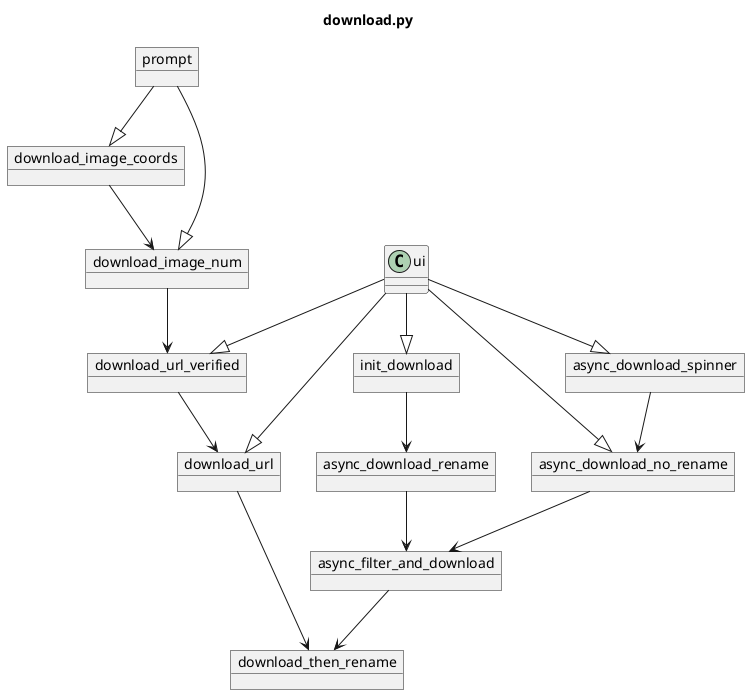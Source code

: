 @startuml
title download.py

object init_download
object async_download_rename
object async_download_no_rename
object async_download_spinner
object async_filter_and_download
object download_then_rename
object download_url
object download_url_verified
object download_image_coords
object download_image_num

ui -down-|> init_download
init_download -down-> async_download_rename

async_download_rename -down-> async_filter_and_download
async_download_no_rename -down-> async_filter_and_download
async_filter_and_download -down-> download_then_rename

ui -down-|> async_download_spinner
async_download_spinner -down-> async_download_no_rename
ui -down-|> async_download_no_rename

download_url --> download_then_rename
download_url_verified --> download_url
download_image_coords --> download_image_num
download_image_num --> download_url_verified

ui -down-|> download_url
ui -down-|> download_url_verified

object prompt
prompt --|> download_image_coords
prompt --|> download_image_num

@enduml
